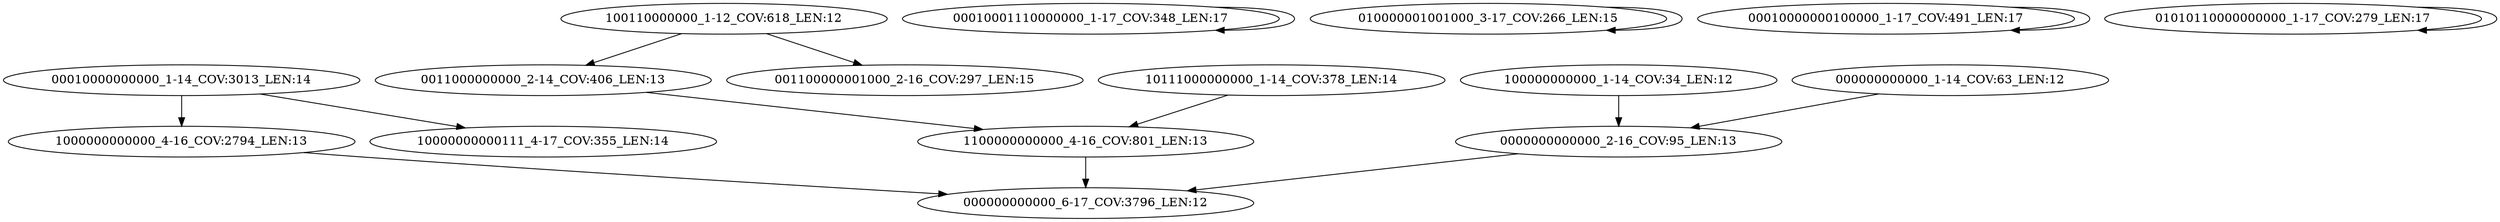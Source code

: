 digraph G {
    "00010000000000_1-14_COV:3013_LEN:14" -> "1000000000000_4-16_COV:2794_LEN:13";
    "00010000000000_1-14_COV:3013_LEN:14" -> "10000000000111_4-17_COV:355_LEN:14";
    "0011000000000_2-14_COV:406_LEN:13" -> "1100000000000_4-16_COV:801_LEN:13";
    "00010001110000000_1-17_COV:348_LEN:17" -> "00010001110000000_1-17_COV:348_LEN:17";
    "1100000000000_4-16_COV:801_LEN:13" -> "000000000000_6-17_COV:3796_LEN:12";
    "010000001001000_3-17_COV:266_LEN:15" -> "010000001001000_3-17_COV:266_LEN:15";
    "00010000000100000_1-17_COV:491_LEN:17" -> "00010000000100000_1-17_COV:491_LEN:17";
    "1000000000000_4-16_COV:2794_LEN:13" -> "000000000000_6-17_COV:3796_LEN:12";
    "01010110000000000_1-17_COV:279_LEN:17" -> "01010110000000000_1-17_COV:279_LEN:17";
    "100000000000_1-14_COV:34_LEN:12" -> "0000000000000_2-16_COV:95_LEN:13";
    "10111000000000_1-14_COV:378_LEN:14" -> "1100000000000_4-16_COV:801_LEN:13";
    "100110000000_1-12_COV:618_LEN:12" -> "0011000000000_2-14_COV:406_LEN:13";
    "100110000000_1-12_COV:618_LEN:12" -> "001100000001000_2-16_COV:297_LEN:15";
    "0000000000000_2-16_COV:95_LEN:13" -> "000000000000_6-17_COV:3796_LEN:12";
    "000000000000_1-14_COV:63_LEN:12" -> "0000000000000_2-16_COV:95_LEN:13";
}
